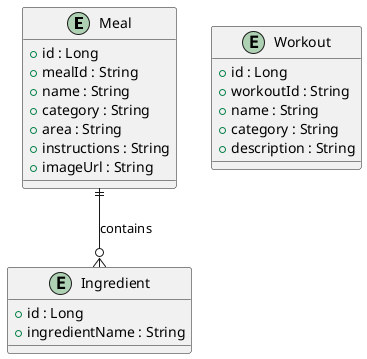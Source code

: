 @startuml
'https://plantuml.com/class-diagram

entity Meal {
    +id : Long
    +mealId : String
    +name : String
    +category : String
    +area : String
    +instructions : String
    +imageUrl : String
}

entity Ingredient {
    +id : Long
    +ingredientName : String
}

entity Workout {
    +id : Long
    +workoutId : String
    +name : String
    +category : String
    +description : String
}

Meal ||--o{ Ingredient : contains
@enduml
